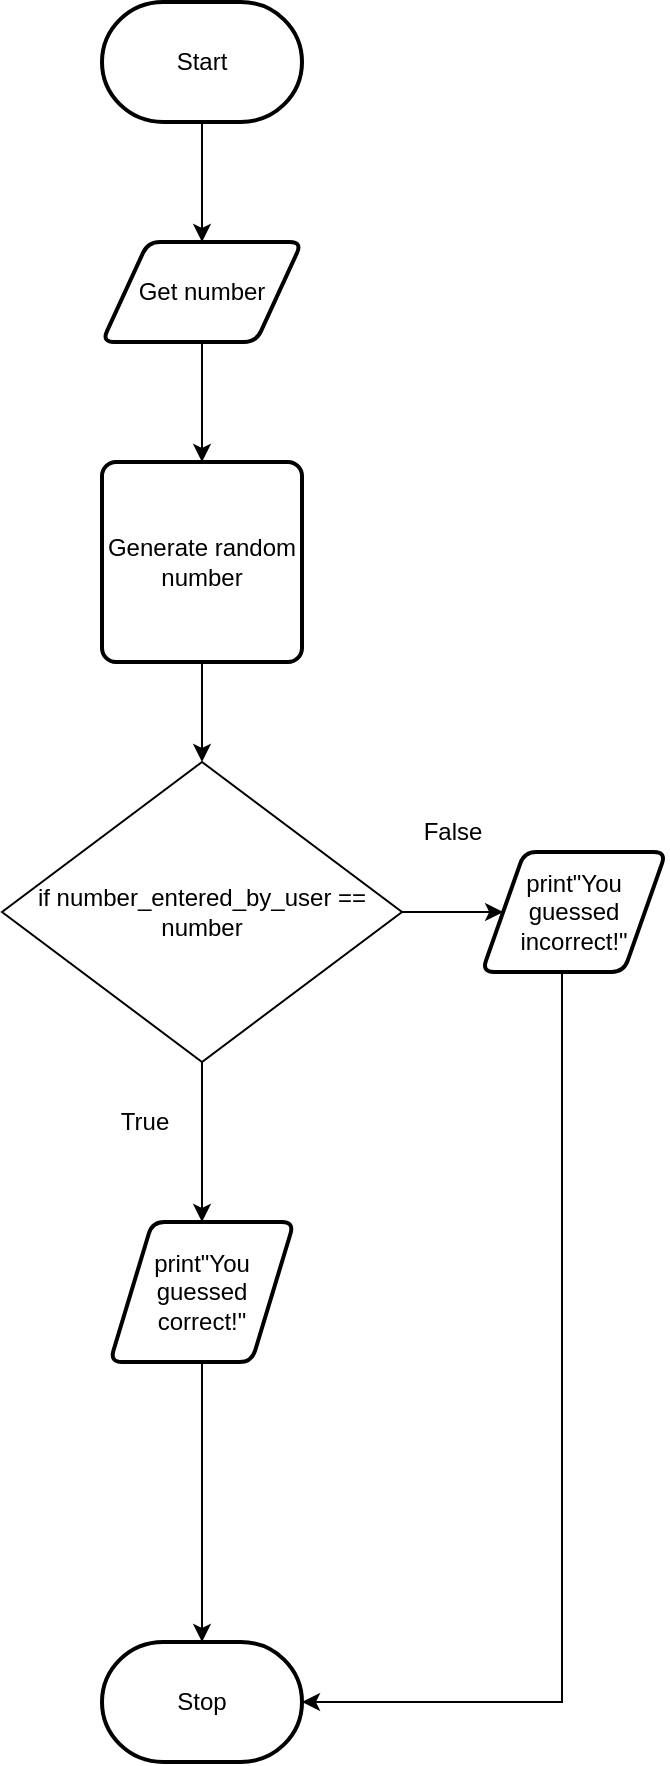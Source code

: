 <mxfile>
    <diagram id="Uj27u6g6IByhOTaoBkWt" name="Flowchart">
        <mxGraphModel dx="690" dy="564" grid="1" gridSize="10" guides="1" tooltips="1" connect="1" arrows="1" fold="1" page="1" pageScale="1" pageWidth="827" pageHeight="1169" math="0" shadow="0">
            <root>
                <mxCell id="0"/>
                <mxCell id="1" parent="0"/>
                <mxCell id="67" style="edgeStyle=orthogonalEdgeStyle;rounded=0;html=1;exitX=0.5;exitY=1;exitDx=0;exitDy=0;entryX=0.5;entryY=0;entryDx=0;entryDy=0;" edge="1" parent="1" source="3" target="62">
                    <mxGeometry relative="1" as="geometry"/>
                </mxCell>
                <mxCell id="3" value="Get number" style="shape=parallelogram;html=1;strokeWidth=2;perimeter=parallelogramPerimeter;whiteSpace=wrap;rounded=1;arcSize=12;size=0.23;" parent="1" vertex="1">
                    <mxGeometry x="380" y="350" width="100" height="50" as="geometry"/>
                </mxCell>
                <mxCell id="68" style="edgeStyle=orthogonalEdgeStyle;rounded=0;html=1;entryX=0.5;entryY=0;entryDx=0;entryDy=0;" edge="1" parent="1" source="5" target="3">
                    <mxGeometry relative="1" as="geometry"/>
                </mxCell>
                <mxCell id="5" value="Start" style="strokeWidth=2;html=1;shape=mxgraph.flowchart.terminator;whiteSpace=wrap;" parent="1" vertex="1">
                    <mxGeometry x="380" y="230" width="100" height="60" as="geometry"/>
                </mxCell>
                <mxCell id="11" value="Stop" style="strokeWidth=2;html=1;shape=mxgraph.flowchart.terminator;whiteSpace=wrap;" parent="1" vertex="1">
                    <mxGeometry x="380" y="1050" width="100" height="60" as="geometry"/>
                </mxCell>
                <mxCell id="57" style="edgeStyle=orthogonalEdgeStyle;rounded=0;html=1;entryX=0.5;entryY=0;entryDx=0;entryDy=0;entryPerimeter=0;" edge="1" parent="1" source="23" target="11">
                    <mxGeometry relative="1" as="geometry"/>
                </mxCell>
                <mxCell id="23" value="print&quot;You guessed correct!&quot;" style="shape=parallelogram;html=1;strokeWidth=2;perimeter=parallelogramPerimeter;whiteSpace=wrap;rounded=1;arcSize=12;size=0.23;" parent="1" vertex="1">
                    <mxGeometry x="384" y="840" width="92" height="70" as="geometry"/>
                </mxCell>
                <mxCell id="71" style="edgeStyle=orthogonalEdgeStyle;rounded=0;html=1;entryX=1;entryY=0.5;entryDx=0;entryDy=0;entryPerimeter=0;" edge="1" parent="1" source="24" target="11">
                    <mxGeometry relative="1" as="geometry">
                        <Array as="points">
                            <mxPoint x="610" y="1080"/>
                        </Array>
                    </mxGeometry>
                </mxCell>
                <mxCell id="24" value="print&quot;You guessed incorrect!&quot;" style="shape=parallelogram;html=1;strokeWidth=2;perimeter=parallelogramPerimeter;whiteSpace=wrap;rounded=1;arcSize=12;size=0.23;" parent="1" vertex="1">
                    <mxGeometry x="570" y="655" width="92" height="60" as="geometry"/>
                </mxCell>
                <mxCell id="43" style="edgeStyle=none;html=1;entryX=0.5;entryY=0;entryDx=0;entryDy=0;" parent="1" source="30" target="23" edge="1">
                    <mxGeometry relative="1" as="geometry"/>
                </mxCell>
                <mxCell id="55" style="edgeStyle=orthogonalEdgeStyle;html=1;entryX=0;entryY=0.5;entryDx=0;entryDy=0;" edge="1" parent="1" source="30" target="24">
                    <mxGeometry relative="1" as="geometry"/>
                </mxCell>
                <mxCell id="30" value="&lt;span&gt;if number_entered_by_user == number&lt;/span&gt;" style="rhombus;whiteSpace=wrap;html=1;" parent="1" vertex="1">
                    <mxGeometry x="330" y="610" width="200" height="150" as="geometry"/>
                </mxCell>
                <mxCell id="52" value="False" style="text;html=1;resizable=0;autosize=1;align=center;verticalAlign=middle;points=[];fillColor=none;strokeColor=none;rounded=0;" parent="1" vertex="1">
                    <mxGeometry x="530" y="635" width="50" height="20" as="geometry"/>
                </mxCell>
                <mxCell id="53" value="True" style="text;html=1;resizable=0;autosize=1;align=center;verticalAlign=middle;points=[];fillColor=none;strokeColor=none;rounded=0;" parent="1" vertex="1">
                    <mxGeometry x="381" y="780" width="40" height="20" as="geometry"/>
                </mxCell>
                <mxCell id="72" style="edgeStyle=orthogonalEdgeStyle;rounded=0;html=1;entryX=0.5;entryY=0;entryDx=0;entryDy=0;" edge="1" parent="1" source="62" target="30">
                    <mxGeometry relative="1" as="geometry"/>
                </mxCell>
                <mxCell id="62" value="Generate random number" style="rounded=1;whiteSpace=wrap;html=1;absoluteArcSize=1;arcSize=14;strokeWidth=2;" vertex="1" parent="1">
                    <mxGeometry x="380" y="460" width="100" height="100" as="geometry"/>
                </mxCell>
            </root>
        </mxGraphModel>
    </diagram>
</mxfile>